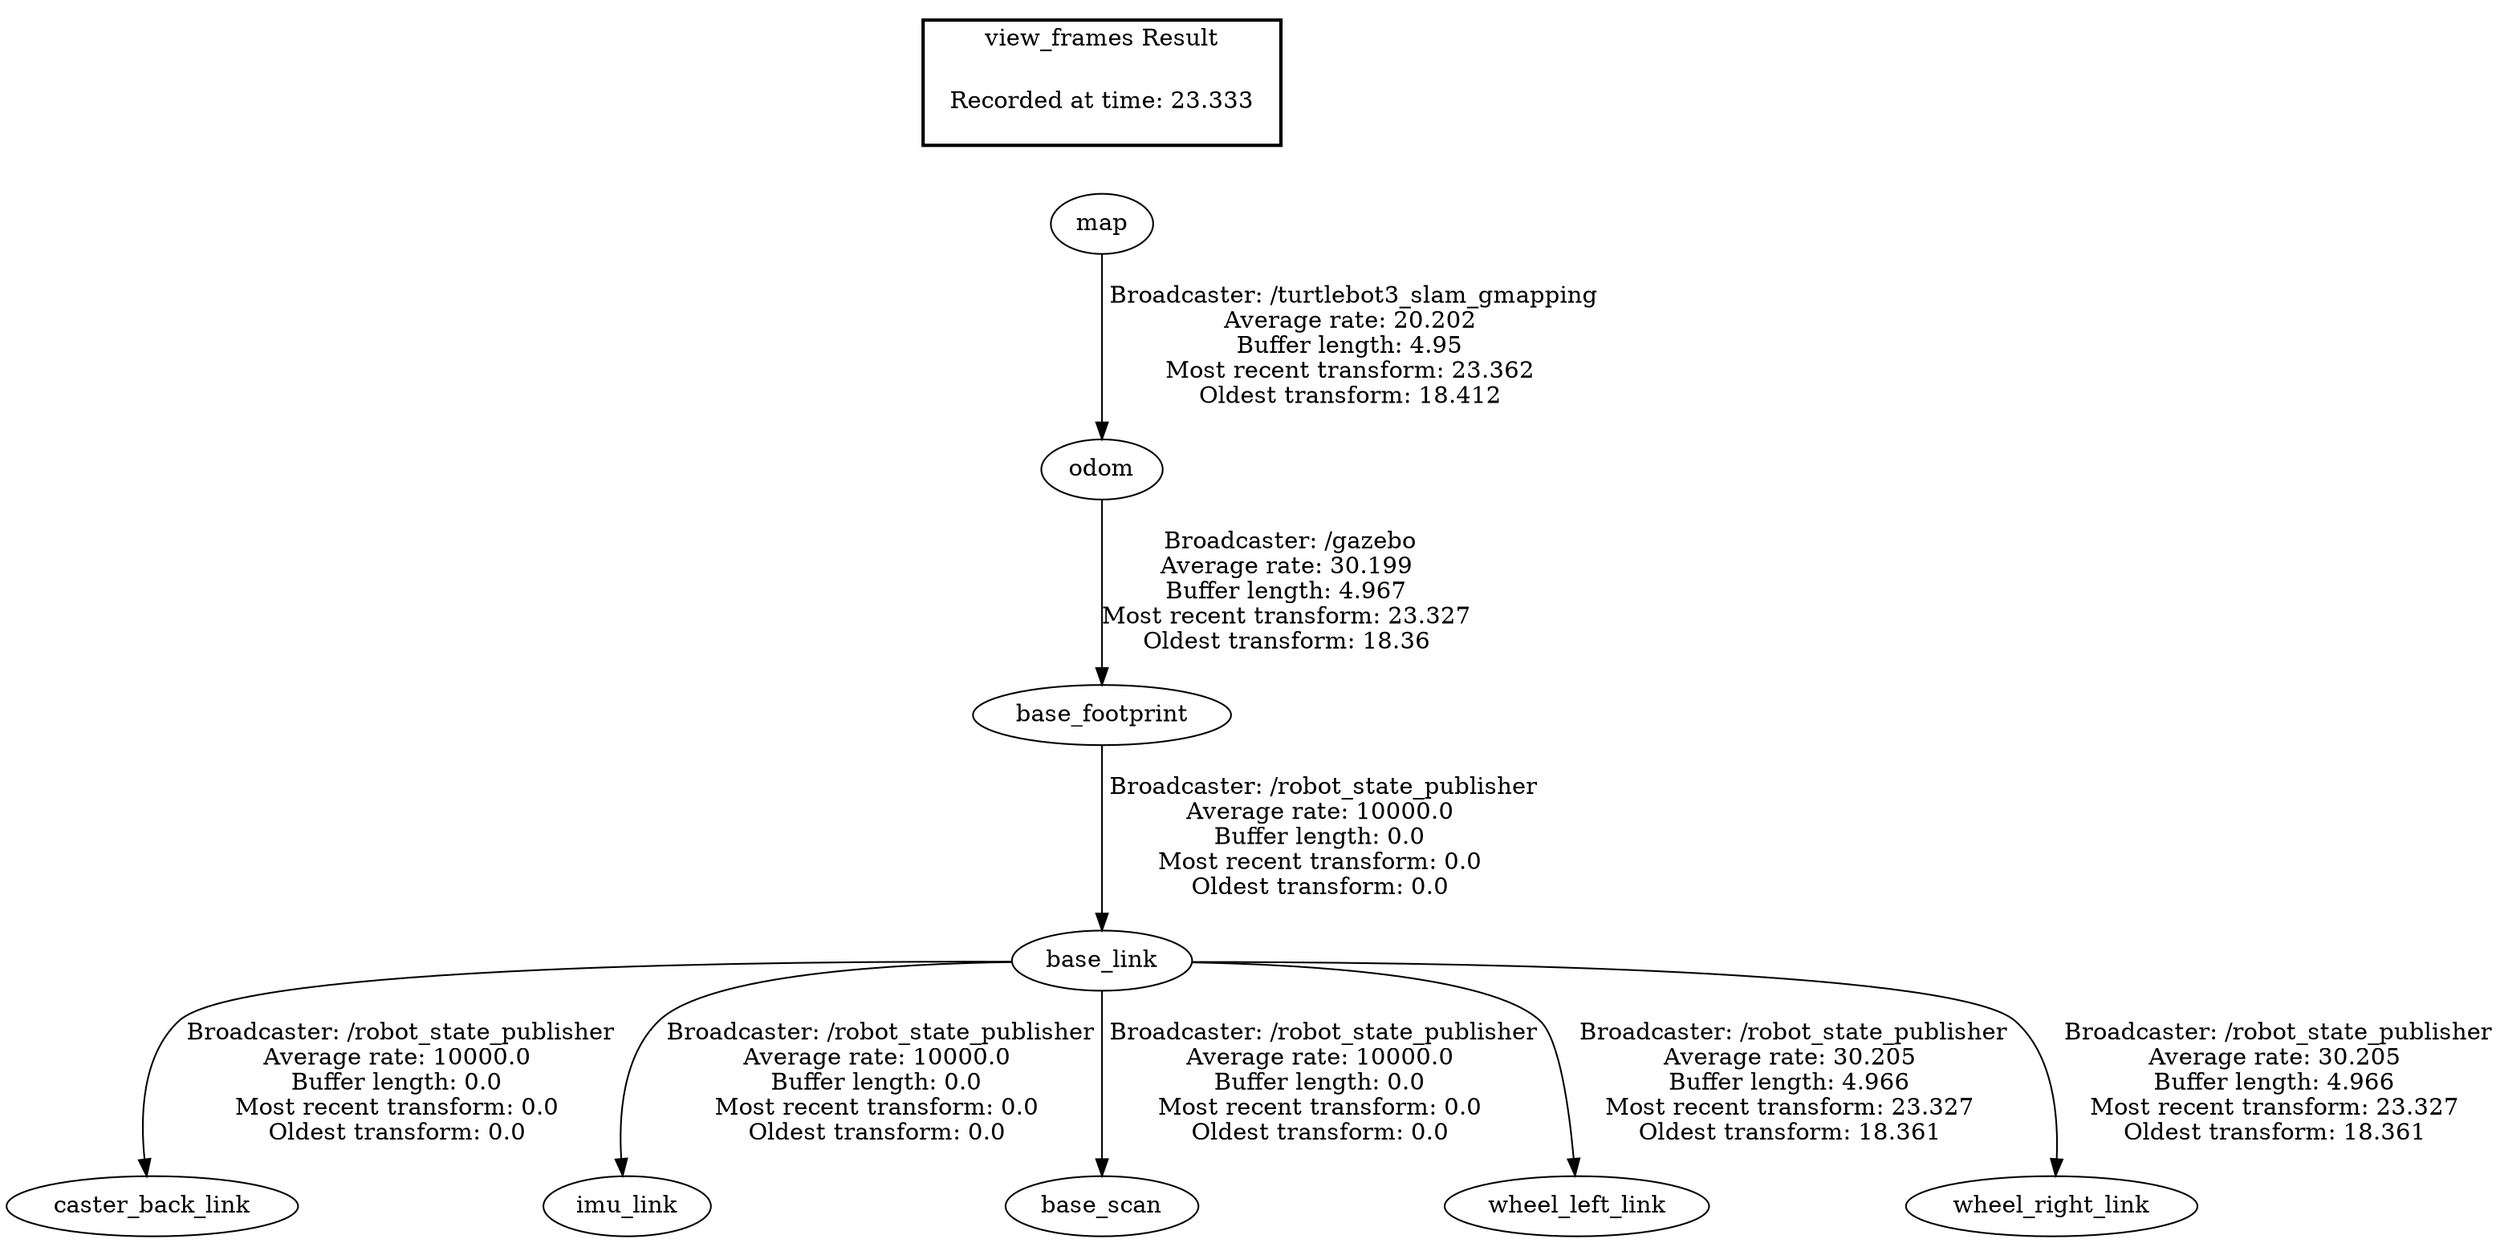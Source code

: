 digraph G {
"base_footprint" -> "base_link"[label=" Broadcaster: /robot_state_publisher\nAverage rate: 10000.0\nBuffer length: 0.0\nMost recent transform: 0.0\nOldest transform: 0.0\n"];
"odom" -> "base_footprint"[label=" Broadcaster: /gazebo\nAverage rate: 30.199\nBuffer length: 4.967\nMost recent transform: 23.327\nOldest transform: 18.36\n"];
"base_link" -> "caster_back_link"[label=" Broadcaster: /robot_state_publisher\nAverage rate: 10000.0\nBuffer length: 0.0\nMost recent transform: 0.0\nOldest transform: 0.0\n"];
"base_link" -> "imu_link"[label=" Broadcaster: /robot_state_publisher\nAverage rate: 10000.0\nBuffer length: 0.0\nMost recent transform: 0.0\nOldest transform: 0.0\n"];
"base_link" -> "base_scan"[label=" Broadcaster: /robot_state_publisher\nAverage rate: 10000.0\nBuffer length: 0.0\nMost recent transform: 0.0\nOldest transform: 0.0\n"];
"map" -> "odom"[label=" Broadcaster: /turtlebot3_slam_gmapping\nAverage rate: 20.202\nBuffer length: 4.95\nMost recent transform: 23.362\nOldest transform: 18.412\n"];
"base_link" -> "wheel_left_link"[label=" Broadcaster: /robot_state_publisher\nAverage rate: 30.205\nBuffer length: 4.966\nMost recent transform: 23.327\nOldest transform: 18.361\n"];
"base_link" -> "wheel_right_link"[label=" Broadcaster: /robot_state_publisher\nAverage rate: 30.205\nBuffer length: 4.966\nMost recent transform: 23.327\nOldest transform: 18.361\n"];
edge [style=invis];
 subgraph cluster_legend { style=bold; color=black; label ="view_frames Result";
"Recorded at time: 23.333"[ shape=plaintext ] ;
}->"map";
}